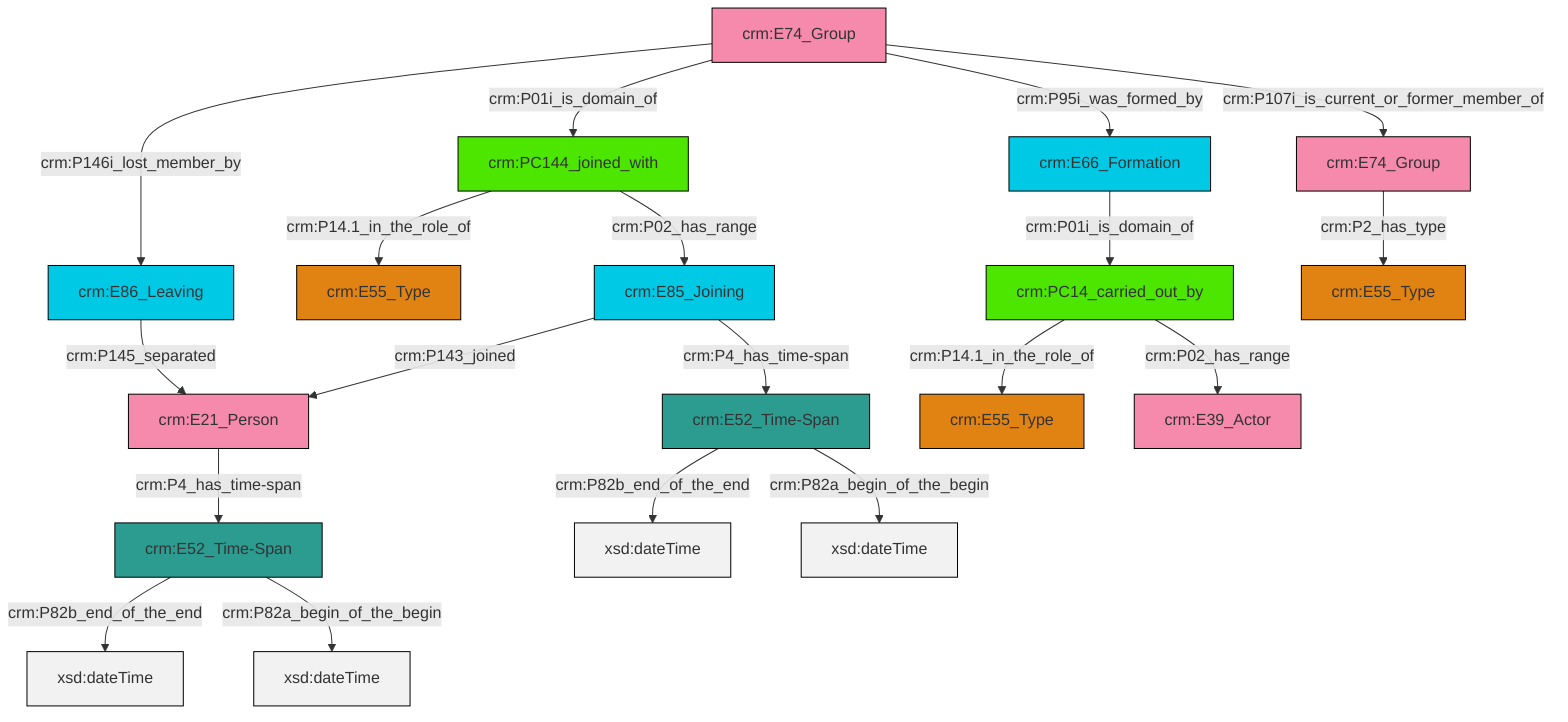 graph TD
classDef Literal fill:#f2f2f2,stroke:#000000;
classDef CRM_Entity fill:#FFFFFF,stroke:#000000;
classDef Temporal_Entity fill:#00C9E6, stroke:#000000;
classDef Type fill:#E18312, stroke:#000000;
classDef Time-Span fill:#2C9C91, stroke:#000000;
classDef Appellation fill:#FFEB7F, stroke:#000000;
classDef Place fill:#008836, stroke:#000000;
classDef Persistent_Item fill:#B266B2, stroke:#000000;
classDef Conceptual_Object fill:#FFD700, stroke:#000000;
classDef Physical_Thing fill:#D2B48C, stroke:#000000;
classDef Actor fill:#f58aad, stroke:#000000;
classDef PC_Classes fill:#4ce600, stroke:#000000;
classDef Multi fill:#cccccc,stroke:#000000;

0["crm:E74_Group"]:::Actor -->|crm:P146i_lost_member_by| 1["crm:E86_Leaving"]:::Temporal_Entity
2["crm:E74_Group"]:::Actor -->|crm:P2_has_type| 3["crm:E55_Type"]:::Type
4["crm:E52_Time-Span"]:::Time-Span -->|crm:P82b_end_of_the_end| 5[xsd:dateTime]:::Literal
6["crm:PC144_joined_with"]:::PC_Classes -->|crm:P14.1_in_the_role_of| 7["crm:E55_Type"]:::Type
8["crm:E21_Person"]:::Actor -->|crm:P4_has_time-span| 9["crm:E52_Time-Span"]:::Time-Span
4["crm:E52_Time-Span"]:::Time-Span -->|crm:P82a_begin_of_the_begin| 12[xsd:dateTime]:::Literal
0["crm:E74_Group"]:::Actor -->|crm:P01i_is_domain_of| 6["crm:PC144_joined_with"]:::PC_Classes
9["crm:E52_Time-Span"]:::Time-Span -->|crm:P82b_end_of_the_end| 18[xsd:dateTime]:::Literal
6["crm:PC144_joined_with"]:::PC_Classes -->|crm:P02_has_range| 19["crm:E85_Joining"]:::Temporal_Entity
1["crm:E86_Leaving"]:::Temporal_Entity -->|crm:P145_separated| 8["crm:E21_Person"]:::Actor
19["crm:E85_Joining"]:::Temporal_Entity -->|crm:P143_joined| 8["crm:E21_Person"]:::Actor
23["crm:E66_Formation"]:::Temporal_Entity -->|crm:P01i_is_domain_of| 13["crm:PC14_carried_out_by"]:::PC_Classes
0["crm:E74_Group"]:::Actor -->|crm:P95i_was_formed_by| 23["crm:E66_Formation"]:::Temporal_Entity
13["crm:PC14_carried_out_by"]:::PC_Classes -->|crm:P14.1_in_the_role_of| 16["crm:E55_Type"]:::Type
9["crm:E52_Time-Span"]:::Time-Span -->|crm:P82a_begin_of_the_begin| 30[xsd:dateTime]:::Literal
0["crm:E74_Group"]:::Actor -->|crm:P107i_is_current_or_former_member_of| 2["crm:E74_Group"]:::Actor
13["crm:PC14_carried_out_by"]:::PC_Classes -->|crm:P02_has_range| 10["crm:E39_Actor"]:::Actor
19["crm:E85_Joining"]:::Temporal_Entity -->|crm:P4_has_time-span| 4["crm:E52_Time-Span"]:::Time-Span